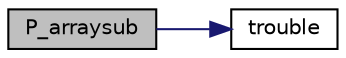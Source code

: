 digraph "P_arraysub"
{
  edge [fontname="Helvetica",fontsize="10",labelfontname="Helvetica",labelfontsize="10"];
  node [fontname="Helvetica",fontsize="10",shape=record];
  rankdir="LR";
  Node399 [label="P_arraysub",height=0.2,width=0.4,color="black", fillcolor="grey75", style="filled", fontcolor="black"];
  Node399 -> Node400 [color="midnightblue",fontsize="10",style="solid",fontname="Helvetica"];
  Node400 [label="trouble",height=0.2,width=0.4,color="black", fillcolor="white", style="filled",URL="$atlast_8c.html#a31238f4ca5fcda62013c70510f5fe7e1"];
}
